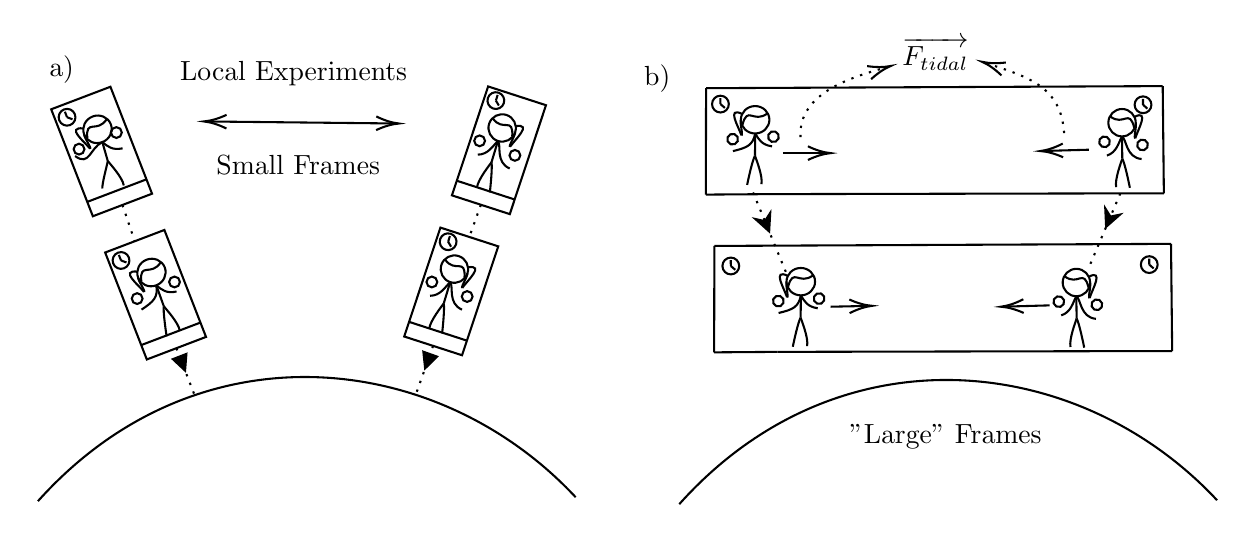 

\tikzset{every picture/.style={line width=0.75pt}} %set default line width to 0.75pt        

\begin{tikzpicture}[x=0.75pt,y=0.75pt,yscale=-1,xscale=1]
%uncomment if require: \path (0,236.214); %set diagram left start at 0, and has height of 236.214

%Shape: Ellipse [id:dp8845619089918026] 
\draw   (221.97,42.93) .. controls (223.09,39.46) and (226.82,37.56) .. (230.29,38.69) .. controls (233.76,39.81) and (235.66,43.53) .. (234.53,47) .. controls (233.41,50.47) and (229.68,52.37) .. (226.21,51.25) .. controls (222.75,50.12) and (220.85,46.4) .. (221.97,42.93) -- cycle ;
%Straight Lines [id:da5922373449905136] 
\draw    (226.21,51.25) -- (223.1,61.52) ;
%Curve Lines [id:da02567916525852243] 
\draw    (223.1,61.52) .. controls (222.29,62.68) and (216.48,69.91) .. (216.12,73.7) ;
%Curve Lines [id:da7587398678055812] 
\draw    (223.1,61.52) .. controls (223.61,63.98) and (222.56,73.9) .. (222.32,75.99) ;
%Curve Lines [id:da22598361850444237] 
\draw    (226.21,51.25) .. controls (227.96,53.24) and (224.9,61.5) .. (231.9,64.5) ;
%Curve Lines [id:da01286542074661634] 
\draw    (226.21,51.25) .. controls (223.72,53.6) and (221.5,57.83) .. (216.5,57.83) ;
%Curve Lines [id:da991021249040662] 
\draw    (223.77,40.39) .. controls (228.52,47.13) and (233.68,39.26) .. (233.11,49.05) ;
%Curve Lines [id:da20445642372859152] 
\draw    (234.82,44.1) .. controls (243.03,42.86) and (234.48,50.5) .. (232.03,54.04) ;
%Curve Lines [id:da10301266039412305] 
\draw    (232.03,54.04) .. controls (231.25,53.79) and (234.6,48.46) .. (234.53,47) ;
%Shape: Polygon [id:ds7930415743259898] 
\draw   (221.5,24.97) -- (249.37,34.01) -- (231.93,86.48) -- (204.06,77.45) -- cycle ;
%Straight Lines [id:da40505453521111856] 
\draw    (206.35,70.38) -- (234.22,79.42) ;
%Shape: Ellipse [id:dp5537243045215847] 
\draw   (39.7,43.17) .. controls (38.41,39.76) and (34.48,38.1) .. (30.93,39.45) .. controls (27.38,40.8) and (25.55,44.66) .. (26.85,48.06) .. controls (28.14,51.47) and (32.07,53.14) .. (35.62,51.79) .. controls (39.17,50.44) and (41,46.58) .. (39.7,43.17) -- cycle ;
%Straight Lines [id:da94570470992862] 
\draw    (35.62,51.79) -- (38.24,60.89) ;
%Curve Lines [id:da9915832886491431] 
\draw    (38.24,60.89) .. controls (39.12,62.01) and (45.42,68.89) .. (45.94,72.66) ;
%Curve Lines [id:da19847348195432746] 
\draw    (38.24,60.89) .. controls (37.81,63.39) and (35.34,72.06) .. (35.67,74.14) ;
%Curve Lines [id:da03339788672004884] 
\draw    (35.62,51.79) .. controls (29.5,54.69) and (29.5,63.69) .. (22.5,58.5) ;
%Curve Lines [id:da2662590138688341] 
\draw    (35.62,51.79) .. controls (38.3,53.99) and (40.5,55.83) .. (45.39,54.78) ;
%Curve Lines [id:da7457469637960004] 
\draw    (37.74,40.73) .. controls (33.07,47.81) and (27.44,40.24) .. (28.4,50.03) ;
%Curve Lines [id:da022279739126443987] 
\draw    (26.44,45.17) .. controls (17.88,44.45) and (27.03,51.56) .. (29.7,54.96) ;
%Curve Lines [id:da5752896257238964] 
\draw    (29.7,54.96) .. controls (30.51,54.66) and (26.83,49.53) .. (26.85,48.06) ;
%Shape: Polygon [id:ds2905274464619316] 
\draw   (39.51,25.12) -- (10.98,35.98) -- (31.05,87.51) -- (59.57,76.65) -- cycle ;
%Straight Lines [id:da20454095931660765] 
\draw    (56.93,69.71) -- (28.4,80.57) ;
%Shape: Ellipse [id:dp5640337384983714] 
\draw   (14.84,41.25) .. controls (14.05,39.17) and (15.1,36.83) .. (17.18,36.04) .. controls (19.27,35.24) and (21.6,36.29) .. (22.4,38.38) .. controls (23.19,40.46) and (22.14,42.8) .. (20.06,43.59) .. controls (17.97,44.39) and (15.64,43.34) .. (14.84,41.25) -- cycle ;
%Straight Lines [id:da26481603456137703] 
\draw    (17.58,37.15) -- (18.62,39.81) ;
%Straight Lines [id:da7429950747664196] 
\draw    (19.23,40.62) ;
%Straight Lines [id:da12626038383485017] 
\draw    (18.62,39.81) -- (21.25,40.79) ;
%Shape: Ellipse [id:dp9864227040089346] 
\draw   (221.37,30.54) .. controls (222.06,28.41) and (224.34,27.25) .. (226.46,27.94) .. controls (228.59,28.63) and (229.75,30.91) .. (229.06,33.03) .. controls (228.37,35.15) and (226.09,36.32) .. (223.97,35.63) .. controls (221.85,34.94) and (220.68,32.66) .. (221.37,30.54) -- cycle ;
%Straight Lines [id:da43338688563145156] 
\draw    (226.08,29.06) -- (225.22,31.78) ;
%Straight Lines [id:da6646590495130549] 
\draw    (225.19,32.79) ;
%Straight Lines [id:da16715025069300204] 
\draw    (225.22,31.78) -- (226.66,34.19) ;
%Shape: Circle [id:dp9848937377337077] 
\draw   (39.79,47.18) .. controls (39.79,45.74) and (40.95,44.57) .. (42.39,44.57) .. controls (43.83,44.57) and (45,45.74) .. (45,47.18) .. controls (45,48.62) and (43.83,49.78) .. (42.39,49.78) .. controls (40.95,49.78) and (39.79,48.62) .. (39.79,47.18) -- cycle ;
%Shape: Circle [id:dp21535919690002214] 
\draw   (214.79,51.18) .. controls (214.79,49.74) and (215.95,48.57) .. (217.39,48.57) .. controls (218.83,48.57) and (220,49.74) .. (220,51.18) .. controls (220,52.62) and (218.83,53.78) .. (217.39,53.78) .. controls (215.95,53.78) and (214.79,52.62) .. (214.79,51.18) -- cycle ;
%Straight Lines [id:da3252523654443955] 
\draw    (86.5,41.85) -- (176.5,42.81) ;
\draw [shift={(178.5,42.83)}, rotate = 180.61] [color={rgb, 255:red, 0; green, 0; blue, 0 }  ][line width=0.75]    (10.93,-3.29) .. controls (6.95,-1.4) and (3.31,-0.3) .. (0,0) .. controls (3.31,0.3) and (6.95,1.4) .. (10.93,3.29)   ;
\draw [shift={(84.5,41.83)}, rotate = 0.61] [color={rgb, 255:red, 0; green, 0; blue, 0 }  ][line width=0.75]    (10.93,-3.29) .. controls (6.95,-1.4) and (3.31,-0.3) .. (0,0) .. controls (3.31,0.3) and (6.95,1.4) .. (10.93,3.29)   ;
%Shape: Circle [id:dp08268945724087606] 
\draw   (21.79,55.18) .. controls (21.79,53.74) and (22.95,52.57) .. (24.39,52.57) .. controls (25.83,52.57) and (27,53.74) .. (27,55.18) .. controls (27,56.62) and (25.83,57.78) .. (24.39,57.78) .. controls (22.95,57.78) and (21.79,56.62) .. (21.79,55.18) -- cycle ;
%Shape: Circle [id:dp6268374799125749] 
\draw   (231.79,58.18) .. controls (231.79,56.74) and (232.95,55.57) .. (234.39,55.57) .. controls (235.83,55.57) and (237,56.74) .. (237,58.18) .. controls (237,59.62) and (235.83,60.78) .. (234.39,60.78) .. controls (232.95,60.78) and (231.79,59.62) .. (231.79,58.18) -- cycle ;
%Shape: Ellipse [id:dp715809346373786] 
\draw   (65.7,112.17) .. controls (64.41,108.76) and (60.48,107.1) .. (56.93,108.45) .. controls (53.38,109.8) and (51.55,113.66) .. (52.85,117.06) .. controls (54.14,120.47) and (58.07,122.14) .. (61.62,120.79) .. controls (65.17,119.44) and (67,115.58) .. (65.7,112.17) -- cycle ;
%Straight Lines [id:da13441255185162615] 
\draw    (61.62,120.79) -- (65.24,130.89) ;
%Curve Lines [id:da2843376237970534] 
\draw    (65.24,130.89) .. controls (66.12,132.01) and (72.42,138.89) .. (72.94,142.66) ;
%Curve Lines [id:da3312251858471662] 
\draw    (65.24,130.89) .. controls (64.81,133.39) and (66.27,143.28) .. (66.6,145.37) ;
%Curve Lines [id:da6956702089338089] 
\draw    (61.62,120.79) .. controls (62.5,126.5) and (60.5,128.5) .. (54.5,132.5) ;
%Curve Lines [id:da749436300726535] 
\draw    (61.62,120.79) .. controls (64.3,122.99) and (66.5,124.83) .. (71.39,123.78) ;
%Curve Lines [id:da6525342067470947] 
\draw    (63.74,109.73) .. controls (59.07,116.81) and (53.44,109.24) .. (54.4,119.03) ;
%Curve Lines [id:da5635297934423185] 
\draw    (52.44,114.17) .. controls (43.88,113.45) and (53.03,120.56) .. (55.7,123.96) ;
%Curve Lines [id:da501346911811827] 
\draw    (55.7,123.96) .. controls (56.51,123.66) and (52.83,118.53) .. (52.85,117.06) ;
%Shape: Polygon [id:ds18867780283835645] 
\draw   (65.51,94.12) -- (36.98,104.98) -- (57.05,156.51) -- (85.57,145.65) -- cycle ;
%Straight Lines [id:da48998031647798745] 
\draw    (82.93,138.71) -- (54.4,149.57) ;
%Shape: Ellipse [id:dp6656230572917436] 
\draw   (40.84,110.25) .. controls (40.05,108.17) and (41.1,105.83) .. (43.18,105.04) .. controls (45.27,104.24) and (47.6,105.29) .. (48.4,107.38) .. controls (49.19,109.46) and (48.14,111.8) .. (46.06,112.59) .. controls (43.97,113.39) and (41.64,112.34) .. (40.84,110.25) -- cycle ;
%Straight Lines [id:da16093826211414353] 
\draw    (43.58,106.15) -- (44.62,108.81) ;
%Straight Lines [id:da7440144108304729] 
\draw    (45.23,109.62) ;
%Straight Lines [id:da7316199746269114] 
\draw    (44.62,108.81) -- (47.25,109.79) ;
%Shape: Circle [id:dp9127272277050287] 
\draw   (67.79,119.18) .. controls (67.79,117.74) and (68.95,116.57) .. (70.39,116.57) .. controls (71.83,116.57) and (73,117.74) .. (73,119.18) .. controls (73,120.62) and (71.83,121.78) .. (70.39,121.78) .. controls (68.95,121.78) and (67.79,120.62) .. (67.79,119.18) -- cycle ;
%Shape: Circle [id:dp2498140842962333] 
\draw   (49.79,127.18) .. controls (49.79,125.74) and (50.95,124.57) .. (52.39,124.57) .. controls (53.83,124.57) and (55,125.74) .. (55,127.18) .. controls (55,128.62) and (53.83,129.78) .. (52.39,129.78) .. controls (50.95,129.78) and (49.79,128.62) .. (49.79,127.18) -- cycle ;
%Shape: Ellipse [id:dp2658036436486313] 
\draw   (198.97,110.93) .. controls (200.09,107.46) and (203.82,105.56) .. (207.29,106.69) .. controls (210.76,107.81) and (212.66,111.53) .. (211.53,115) .. controls (210.41,118.47) and (206.68,120.37) .. (203.21,119.25) .. controls (199.75,118.12) and (197.85,114.4) .. (198.97,110.93) -- cycle ;
%Straight Lines [id:da8719014696775342] 
\draw    (203.21,119.25) -- (200.1,129.52) ;
%Curve Lines [id:da051570842996915944] 
\draw    (200.1,129.52) .. controls (199.29,130.68) and (193.48,137.91) .. (193.12,141.7) ;
%Curve Lines [id:da8819966557451906] 
\draw    (200.1,129.52) .. controls (200.61,131.98) and (199.56,141.9) .. (199.32,143.99) ;
%Curve Lines [id:da9491659542651063] 
\draw    (203.21,119.25) .. controls (204.96,121.24) and (201.9,129.5) .. (208.9,132.5) ;
%Curve Lines [id:da825910538596563] 
\draw    (203.21,119.25) .. controls (200.72,121.6) and (198.5,125.83) .. (193.5,125.83) ;
%Curve Lines [id:da9638339091026531] 
\draw    (200.77,108.39) .. controls (205.52,115.13) and (210.68,107.26) .. (210.11,117.05) ;
%Curve Lines [id:da3218360504556874] 
\draw    (211.82,112.1) .. controls (220.03,110.86) and (211.48,118.5) .. (209.03,122.04) ;
%Curve Lines [id:da6066588459428122] 
\draw    (209.03,122.04) .. controls (208.25,121.79) and (211.6,116.46) .. (211.53,115) ;
%Shape: Polygon [id:ds6272366539284842] 
\draw   (198.5,92.97) -- (226.37,102.01) -- (208.93,154.48) -- (181.06,145.45) -- cycle ;
%Straight Lines [id:da7582971590133043] 
\draw    (183.35,138.38) -- (211.22,147.42) ;
%Shape: Ellipse [id:dp9989822451279453] 
\draw   (198.37,98.54) .. controls (199.06,96.41) and (201.34,95.25) .. (203.46,95.94) .. controls (205.59,96.63) and (206.75,98.91) .. (206.06,101.03) .. controls (205.37,103.15) and (203.09,104.32) .. (200.97,103.63) .. controls (198.85,102.94) and (197.68,100.66) .. (198.37,98.54) -- cycle ;
%Straight Lines [id:da6516055592456811] 
\draw    (203.08,97.06) -- (202.22,99.78) ;
%Straight Lines [id:da10537961289963804] 
\draw    (202.19,100.79) ;
%Straight Lines [id:da7003573251412809] 
\draw    (202.22,99.78) -- (203.66,102.19) ;
%Shape: Circle [id:dp9153257924520581] 
\draw   (191.79,119.18) .. controls (191.79,117.74) and (192.95,116.57) .. (194.39,116.57) .. controls (195.83,116.57) and (197,117.74) .. (197,119.18) .. controls (197,120.62) and (195.83,121.78) .. (194.39,121.78) .. controls (192.95,121.78) and (191.79,120.62) .. (191.79,119.18) -- cycle ;
%Shape: Circle [id:dp7190812682052716] 
\draw   (208.79,126.18) .. controls (208.79,124.74) and (209.95,123.57) .. (211.39,123.57) .. controls (212.83,123.57) and (214,124.74) .. (214,126.18) .. controls (214,127.62) and (212.83,128.78) .. (211.39,128.78) .. controls (209.95,128.78) and (208.79,127.62) .. (208.79,126.18) -- cycle ;
%Straight Lines [id:da6559882115862026] 
\draw  [dash pattern={on 0.84pt off 2.51pt}]  (45.31,82.08) -- (51.24,99.55) ;
%Straight Lines [id:da09428811438586093] 
\draw  [dash pattern={on 0.84pt off 2.51pt}]  (71.31,151.08) -- (80.5,174.83) ;
\draw [shift={(75.9,162.96)}, rotate = 248.85] [fill={rgb, 255:red, 0; green, 0; blue, 0 }  ][line width=0.08]  [draw opacity=0] (8.93,-4.29) -- (0,0) -- (8.93,4.29) -- cycle    ;
%Straight Lines [id:da32928167820138166] 
\draw  [dash pattern={on 0.84pt off 2.51pt}]  (217.99,81.97) -- (212.44,97.49) ;
%Straight Lines [id:da25813294131819386] 
\draw  [dash pattern={on 0.84pt off 2.51pt}]  (194.99,149.97) -- (186.5,173.83) ;
\draw [shift={(190.75,161.9)}, rotate = 289.59] [fill={rgb, 255:red, 0; green, 0; blue, 0 }  ][line width=0.08]  [draw opacity=0] (8.93,-4.29) -- (0,0) -- (8.93,4.29) -- cycle    ;
%Curve Lines [id:da9558862312300334] 
\draw    (4.59,224.78) .. controls (81.5,138.93) and (197.5,151.93) .. (263.68,222.89) ;
%Shape: Ellipse [id:dp4421283648946428] 
\draw   (520.31,42.41) .. controls (520.33,38.76) and (523.3,35.82) .. (526.94,35.84) .. controls (530.59,35.86) and (533.53,38.83) .. (533.51,42.47) .. controls (533.5,46.12) and (530.52,49.06) .. (526.88,49.04) .. controls (523.23,49.03) and (520.29,46.05) .. (520.31,42.41) -- cycle ;
%Straight Lines [id:da09543773566545144] 
\draw    (526.88,49.04) -- (527.03,59.77) ;
%Curve Lines [id:da9310169849029337] 
\draw    (527.03,59.77) .. controls (526.61,61.13) and (523.27,69.78) .. (524.08,73.5) ;
%Curve Lines [id:da029334180864113657] 
\draw    (527.03,59.77) .. controls (528.26,61.96) and (530.27,71.74) .. (530.68,73.8) ;
%Curve Lines [id:da536629125806277] 
\draw    (526.88,49.04) .. controls (529.14,50.41) and (528.74,59.21) .. (536.32,59.94) ;
%Curve Lines [id:da7498425473879569] 
\draw    (526.88,49.04) .. controls (525.21,52.04) and (524.39,56.75) .. (519.62,58.27) ;
%Curve Lines [id:da6157462202040205] 
\draw    (521.25,39.44) .. controls (527.83,44.42) and (530.35,35.35) .. (532.78,44.86) ;
%Curve Lines [id:da9246090421931514] 
\draw    (532.91,39.62) .. controls (540.35,35.94) and (534.53,45.81) .. (533.27,49.94) ;
%Curve Lines [id:da21440533173491572] 
\draw    (533.27,49.94) .. controls (532.44,49.93) and (534.02,43.84) .. (533.51,42.47) ;
%Straight Lines [id:da8237630169353887] 
\draw    (356.9,76.85) -- (547.06,76.45) ;
%Shape: Ellipse [id:dp6816906083883099] 
\draw   (357.01,40.97) .. controls (356.98,37.32) and (353.88,34.39) .. (350.08,34.42) .. controls (346.28,34.45) and (343.23,37.43) .. (343.25,41.07) .. controls (343.28,44.72) and (346.38,47.65) .. (350.18,47.63) .. controls (353.98,47.6) and (357.04,44.62) .. (357.01,40.97) -- cycle ;
%Straight Lines [id:da7325459457524279] 
\draw    (350.18,47.63) -- (350.05,58.36) ;
%Curve Lines [id:da4487369544422213] 
\draw    (350.05,58.36) .. controls (350.49,59.71) and (353.99,68.35) .. (353.16,72.07) ;
%Curve Lines [id:da8270208960740166] 
\draw    (350.05,58.36) .. controls (348.77,60.55) and (346.7,70.33) .. (346.28,72.4) ;
%Curve Lines [id:da5268682421202648] 
\draw    (350.18,47.63) .. controls (349.01,53.28) and (346.44,54.46) .. (339.42,56.12) ;
%Curve Lines [id:da8777722792318512] 
\draw    (350.18,47.63) .. controls (351.92,50.62) and (353.34,53.12) .. (358.29,53.84) ;
%Curve Lines [id:da05328552981032897] 
\draw    (356.02,38) .. controls (349.18,43) and (346.53,33.95) .. (344.02,43.46) ;
%Curve Lines [id:da2548428383536683] 
\draw    (343.88,38.22) .. controls (336.11,34.56) and (342.2,44.42) .. (343.52,48.54) ;
%Curve Lines [id:da6154358168503964] 
\draw    (343.52,48.54) .. controls (344.38,48.53) and (342.73,42.44) .. (343.25,41.07) ;
%Straight Lines [id:da18542050746244865] 
\draw    (356.9,76.85) -- (326.38,77.08) ;
%Straight Lines [id:da7437595187763801] 
\draw    (335.71,36.44) ;
%Shape: Ellipse [id:dp3213557914507905] 
\draw   (532.97,33.78) .. controls (532.98,31.55) and (534.8,29.75) .. (537.04,29.76) .. controls (539.27,29.77) and (541.07,31.59) .. (541.06,33.82) .. controls (541.05,36.05) and (539.23,37.85) .. (537,37.84) .. controls (534.76,37.83) and (532.96,36.01) .. (532.97,33.78) -- cycle ;
%Straight Lines [id:da44306178265708684] 
\draw    (537.01,30.94) -- (537.02,33.8) ;
%Straight Lines [id:da9836391028510754] 
\draw    (537.3,34.77) ;
%Straight Lines [id:da7299858556428198] 
\draw    (537.02,33.8) -- (539.12,35.66) ;
%Shape: Circle [id:dp8374137390910636] 
\draw   (356.52,48.26) .. controls (357.02,46.91) and (358.52,46.23) .. (359.87,46.73) .. controls (361.22,47.23) and (361.9,48.73) .. (361.4,50.08) .. controls (360.9,51.43) and (359.4,52.12) .. (358.05,51.61) .. controls (356.7,51.11) and (356.02,49.61) .. (356.52,48.26) -- cycle ;
%Shape: Circle [id:dp6239004075600636] 
\draw   (515.97,52.45) .. controls (515.53,51.08) and (516.29,49.61) .. (517.66,49.17) .. controls (519.03,48.74) and (520.5,49.49) .. (520.93,50.86) .. controls (521.37,52.24) and (520.61,53.7) .. (519.24,54.14) .. controls (517.87,54.58) and (516.4,53.82) .. (515.97,52.45) -- cycle ;
%Shape: Circle [id:dp42397620033944095] 
\draw   (336.86,49.49) .. controls (337.36,48.14) and (338.86,47.45) .. (340.21,47.95) .. controls (341.56,48.45) and (342.24,49.95) .. (341.74,51.3) .. controls (341.24,52.65) and (339.74,53.34) .. (338.39,52.84) .. controls (337.04,52.34) and (336.36,50.84) .. (336.86,49.49) -- cycle ;
%Shape: Circle [id:dp9618512415431733] 
\draw   (534.29,53.95) .. controls (533.85,52.58) and (534.61,51.12) .. (535.98,50.68) .. controls (537.35,50.24) and (538.82,51) .. (539.26,52.37) .. controls (539.69,53.74) and (538.94,55.21) .. (537.56,55.64) .. controls (536.19,56.08) and (534.73,55.32) .. (534.29,53.95) -- cycle ;
%Shape: Ellipse [id:dp5971363794232412] 
\draw   (498.31,119.41) .. controls (498.33,115.76) and (501.3,112.82) .. (504.94,112.84) .. controls (508.59,112.86) and (511.53,115.83) .. (511.51,119.47) .. controls (511.5,123.12) and (508.52,126.06) .. (504.88,126.04) .. controls (501.23,126.03) and (498.29,123.05) .. (498.31,119.41) -- cycle ;
%Straight Lines [id:da8652938247648636] 
\draw    (504.88,126.04) -- (505.03,136.77) ;
%Curve Lines [id:da17539982950467814] 
\draw    (505.03,136.77) .. controls (504.61,138.13) and (501.27,146.78) .. (502.08,150.5) ;
%Curve Lines [id:da4138532395424208] 
\draw    (505.03,136.77) .. controls (506.26,138.96) and (508.27,148.74) .. (508.68,150.8) ;
%Curve Lines [id:da7184793888503163] 
\draw    (504.88,126.04) .. controls (507.14,127.41) and (506.74,136.21) .. (514.32,136.94) ;
%Curve Lines [id:da675200277367431] 
\draw    (504.88,126.04) .. controls (503.21,129.04) and (502.39,133.75) .. (497.62,135.27) ;
%Curve Lines [id:da3616115188436895] 
\draw    (499.25,116.44) .. controls (505.83,121.42) and (508.35,112.35) .. (510.78,121.86) ;
%Curve Lines [id:da43346376658244434] 
\draw    (510.91,116.62) .. controls (518.35,112.94) and (512.53,122.81) .. (511.27,126.94) ;
%Curve Lines [id:da06079032920027938] 
\draw    (511.27,126.94) .. controls (510.44,126.93) and (512.02,120.84) .. (511.51,119.47) ;
%Straight Lines [id:da22871820440554758] 
\draw    (360.9,152.85) -- (551.06,152.45) ;
%Shape: Ellipse [id:dp8189266792751762] 
\draw   (379.01,118.97) .. controls (378.98,115.32) and (375.88,112.39) .. (372.08,112.42) .. controls (368.28,112.45) and (365.23,115.43) .. (365.25,119.07) .. controls (365.28,122.72) and (368.38,125.65) .. (372.18,125.63) .. controls (375.98,125.6) and (379.04,122.62) .. (379.01,118.97) -- cycle ;
%Straight Lines [id:da885626797361388] 
\draw    (372.18,125.63) -- (372.05,136.36) ;
%Curve Lines [id:da17120326720531653] 
\draw    (372.05,136.36) .. controls (372.49,137.71) and (375.99,146.35) .. (375.16,150.07) ;
%Curve Lines [id:da8569549406138941] 
\draw    (372.05,136.36) .. controls (370.77,138.55) and (368.7,148.33) .. (368.28,150.4) ;
%Curve Lines [id:da5997524751501591] 
\draw    (372.18,125.63) .. controls (371.01,131.28) and (368.44,132.46) .. (361.42,134.12) ;
%Curve Lines [id:da09100238496427715] 
\draw    (372.18,125.63) .. controls (373.92,128.62) and (375.34,131.12) .. (380.29,131.84) ;
%Curve Lines [id:da5387076172818799] 
\draw    (378.02,116) .. controls (371.18,121) and (368.53,111.95) .. (366.02,121.46) ;
%Curve Lines [id:da279800635300691] 
\draw    (365.88,116.22) .. controls (358.11,112.56) and (364.2,122.42) .. (365.52,126.54) ;
%Curve Lines [id:da12844013360274653] 
\draw    (365.52,126.54) .. controls (366.38,126.53) and (364.73,120.44) .. (365.25,119.07) ;
%Straight Lines [id:da7845865113684638] 
\draw    (360.9,152.85) -- (330.38,153.08) ;
%Shape: Ellipse [id:dp4906589489555522] 
\draw   (334.37,111.5) .. controls (334.36,109.27) and (336.15,107.45) .. (338.39,107.43) .. controls (340.62,107.42) and (342.44,109.21) .. (342.46,111.44) .. controls (342.48,113.68) and (340.68,115.5) .. (338.45,115.52) .. controls (336.21,115.53) and (334.39,113.74) .. (334.37,111.5) -- cycle ;
%Straight Lines [id:da11373134346717673] 
\draw    (338.37,108.61) -- (338.42,111.47) ;
%Straight Lines [id:da47916210916584157] 
\draw    (338.71,112.44) ;
%Straight Lines [id:da14071157746865115] 
\draw    (338.42,111.47) -- (340.55,113.31) ;
%Shape: Ellipse [id:dp800219484817623] 
\draw   (535.97,110.78) .. controls (535.98,108.55) and (537.8,106.75) .. (540.04,106.76) .. controls (542.27,106.77) and (544.07,108.59) .. (544.06,110.82) .. controls (544.05,113.05) and (542.23,114.85) .. (540,114.84) .. controls (537.76,114.83) and (535.96,113.01) .. (535.97,110.78) -- cycle ;
%Straight Lines [id:da41619306911405096] 
\draw    (540.01,107.94) -- (540.02,110.8) ;
%Straight Lines [id:da46704159013612445] 
\draw    (540.3,111.77) ;
%Straight Lines [id:da35200360744658155] 
\draw    (540.02,110.8) -- (542.12,112.66) ;
%Shape: Circle [id:dp9439363312725977] 
\draw   (378.52,126.26) .. controls (379.02,124.91) and (380.52,124.23) .. (381.87,124.73) .. controls (383.22,125.23) and (383.9,126.73) .. (383.4,128.08) .. controls (382.9,129.43) and (381.4,130.12) .. (380.05,129.61) .. controls (378.7,129.11) and (378.02,127.61) .. (378.52,126.26) -- cycle ;
%Shape: Circle [id:dp5819859799311946] 
\draw   (493.97,129.45) .. controls (493.53,128.08) and (494.29,126.61) .. (495.66,126.17) .. controls (497.03,125.74) and (498.5,126.49) .. (498.93,127.86) .. controls (499.37,129.24) and (498.61,130.7) .. (497.24,131.14) .. controls (495.87,131.58) and (494.4,130.82) .. (493.97,129.45) -- cycle ;
%Shape: Circle [id:dp7500155742053494] 
\draw   (358.86,127.49) .. controls (359.36,126.14) and (360.86,125.45) .. (362.21,125.95) .. controls (363.56,126.45) and (364.24,127.95) .. (363.74,129.3) .. controls (363.24,130.65) and (361.74,131.34) .. (360.39,130.84) .. controls (359.04,130.34) and (358.36,128.84) .. (358.86,127.49) -- cycle ;
%Shape: Circle [id:dp6827709647881515] 
\draw   (512.29,130.95) .. controls (511.85,129.58) and (512.61,128.12) .. (513.98,127.68) .. controls (515.35,127.24) and (516.82,128) .. (517.26,129.37) .. controls (517.69,130.74) and (516.94,132.21) .. (515.56,132.64) .. controls (514.19,133.08) and (512.73,132.32) .. (512.29,130.95) -- cycle ;
%Straight Lines [id:da9530274407929566] 
\draw    (330.5,101.81) -- (330.38,153.08) ;
%Straight Lines [id:da616699308541967] 
\draw    (550.5,100.81) -- (551.06,152.45) ;
%Straight Lines [id:da13925293728193133] 
\draw    (330.5,101.81) -- (550.5,100.81) ;
%Straight Lines [id:da738885523463638] 
\draw    (326.5,25.81) -- (326.38,77.08) ;
%Straight Lines [id:da10639804868906544] 
\draw    (546.5,24.81) -- (547.06,76.45) ;
%Straight Lines [id:da4325374107027895] 
\draw    (326.5,25.81) -- (546.5,24.81) ;
%Straight Lines [id:da9134538901817384] 
\draw    (363.5,57.1) -- (384.5,57.1) ;
\draw [shift={(386.5,57.1)}, rotate = 180] [color={rgb, 255:red, 0; green, 0; blue, 0 }  ][line width=0.75]    (10.93,-3.29) .. controls (6.95,-1.4) and (3.31,-0.3) .. (0,0) .. controls (3.31,0.3) and (6.95,1.4) .. (10.93,3.29)   ;
%Straight Lines [id:da9209098129688724] 
\draw    (510.97,55.45) -- (489.5,56.05) ;
\draw [shift={(487.5,56.1)}, rotate = 358.4] [color={rgb, 255:red, 0; green, 0; blue, 0 }  ][line width=0.75]    (10.93,-3.29) .. controls (6.95,-1.4) and (3.31,-0.3) .. (0,0) .. controls (3.31,0.3) and (6.95,1.4) .. (10.93,3.29)   ;
%Curve Lines [id:da18681909786348094] 
\draw  [dash pattern={on 0.84pt off 2.51pt}]  (372,49.43) .. controls (370.57,27.15) and (399.69,19.77) .. (413.63,15.66) ;
\draw [shift={(415.5,15.1)}, rotate = 522.9] [color={rgb, 255:red, 0; green, 0; blue, 0 }  ][line width=0.75]    (10.93,-3.29) .. controls (6.95,-1.4) and (3.31,-0.3) .. (0,0) .. controls (3.31,0.3) and (6.95,1.4) .. (10.93,3.29)   ;
%Curve Lines [id:da14593266010418837] 
\draw  [dash pattern={on 0.84pt off 2.51pt}]  (499,47.43) .. controls (497.55,24.8) and (481.51,20.36) .. (461.38,13.73) ;
\draw [shift={(459.5,13.1)}, rotate = 378.43] [color={rgb, 255:red, 0; green, 0; blue, 0 }  ][line width=0.75]    (10.93,-3.29) .. controls (6.95,-1.4) and (3.31,-0.3) .. (0,0) .. controls (3.31,0.3) and (6.95,1.4) .. (10.93,3.29)   ;
%Straight Lines [id:da48022203911277606] 
\draw    (386.5,131.1) -- (404.5,130.71) ;
\draw [shift={(406.5,130.67)}, rotate = 538.77] [color={rgb, 255:red, 0; green, 0; blue, 0 }  ][line width=0.75]    (10.93,-3.29) .. controls (6.95,-1.4) and (3.31,-0.3) .. (0,0) .. controls (3.31,0.3) and (6.95,1.4) .. (10.93,3.29)   ;
%Straight Lines [id:da030843895076588357] 
\draw    (491.97,130.45) -- (470.5,131.05) ;
\draw [shift={(468.5,131.1)}, rotate = 358.4] [color={rgb, 255:red, 0; green, 0; blue, 0 }  ][line width=0.75]    (10.93,-3.29) .. controls (6.95,-1.4) and (3.31,-0.3) .. (0,0) .. controls (3.31,0.3) and (6.95,1.4) .. (10.93,3.29)   ;
%Curve Lines [id:da5900875227624809] 
\draw    (313.59,226.21) .. controls (390.5,140.36) and (506.5,153.36) .. (572.68,224.32) ;
%Straight Lines [id:da737020393963671] 
\draw  [dash pattern={on 0.84pt off 2.51pt}]  (349.16,76.07) -- (365.5,115.72) ;
\draw [shift={(357.33,95.89)}, rotate = 247.6] [fill={rgb, 255:red, 0; green, 0; blue, 0 }  ][line width=0.08]  [draw opacity=0] (10.72,-5.15) -- (0,0) -- (10.72,5.15) -- (7.12,0) -- cycle    ;
%Straight Lines [id:da623172367069025] 
\draw  [dash pattern={on 0.84pt off 2.51pt}]  (526.08,76.5) -- (511.5,110.86) ;
\draw [shift={(518.79,93.68)}, rotate = 292.99] [fill={rgb, 255:red, 0; green, 0; blue, 0 }  ][line width=0.08]  [draw opacity=0] (10.72,-5.15) -- (0,0) -- (10.72,5.15) -- (7.12,0) -- cycle    ;
%Shape: Ellipse [id:dp4848379340166973] 
\draw   (329.37,33.5) .. controls (329.36,31.27) and (331.15,29.45) .. (333.39,29.43) .. controls (335.62,29.42) and (337.44,31.21) .. (337.46,33.44) .. controls (337.48,35.68) and (335.68,37.5) .. (333.45,37.52) .. controls (331.21,37.53) and (329.39,35.74) .. (329.37,33.5) -- cycle ;
%Straight Lines [id:da3621711428879839] 
\draw    (333.37,30.61) -- (333.42,33.47) ;
%Straight Lines [id:da6763317966334057] 
\draw    (333.71,34.44) ;
%Straight Lines [id:da357058133676478] 
\draw    (333.42,33.47) -- (335.55,35.31) ;

% Text Node
\draw (130,18.83) node   [align=left] {Local Experiments };
% Text Node
\draw (130,62.83) node   [align=left] {Small Frames};
% Text Node
\draw (437,9.1) node    {$\overrightarrow{F_{tidal}}$};
% Text Node
\draw (442,193.67) node   [align=left] {"Large" Frames};
% Text Node
\draw (16,17) node   [align=left] {a)};
% Text Node
\draw (303,21) node   [align=left] {b)};


\end{tikzpicture}

